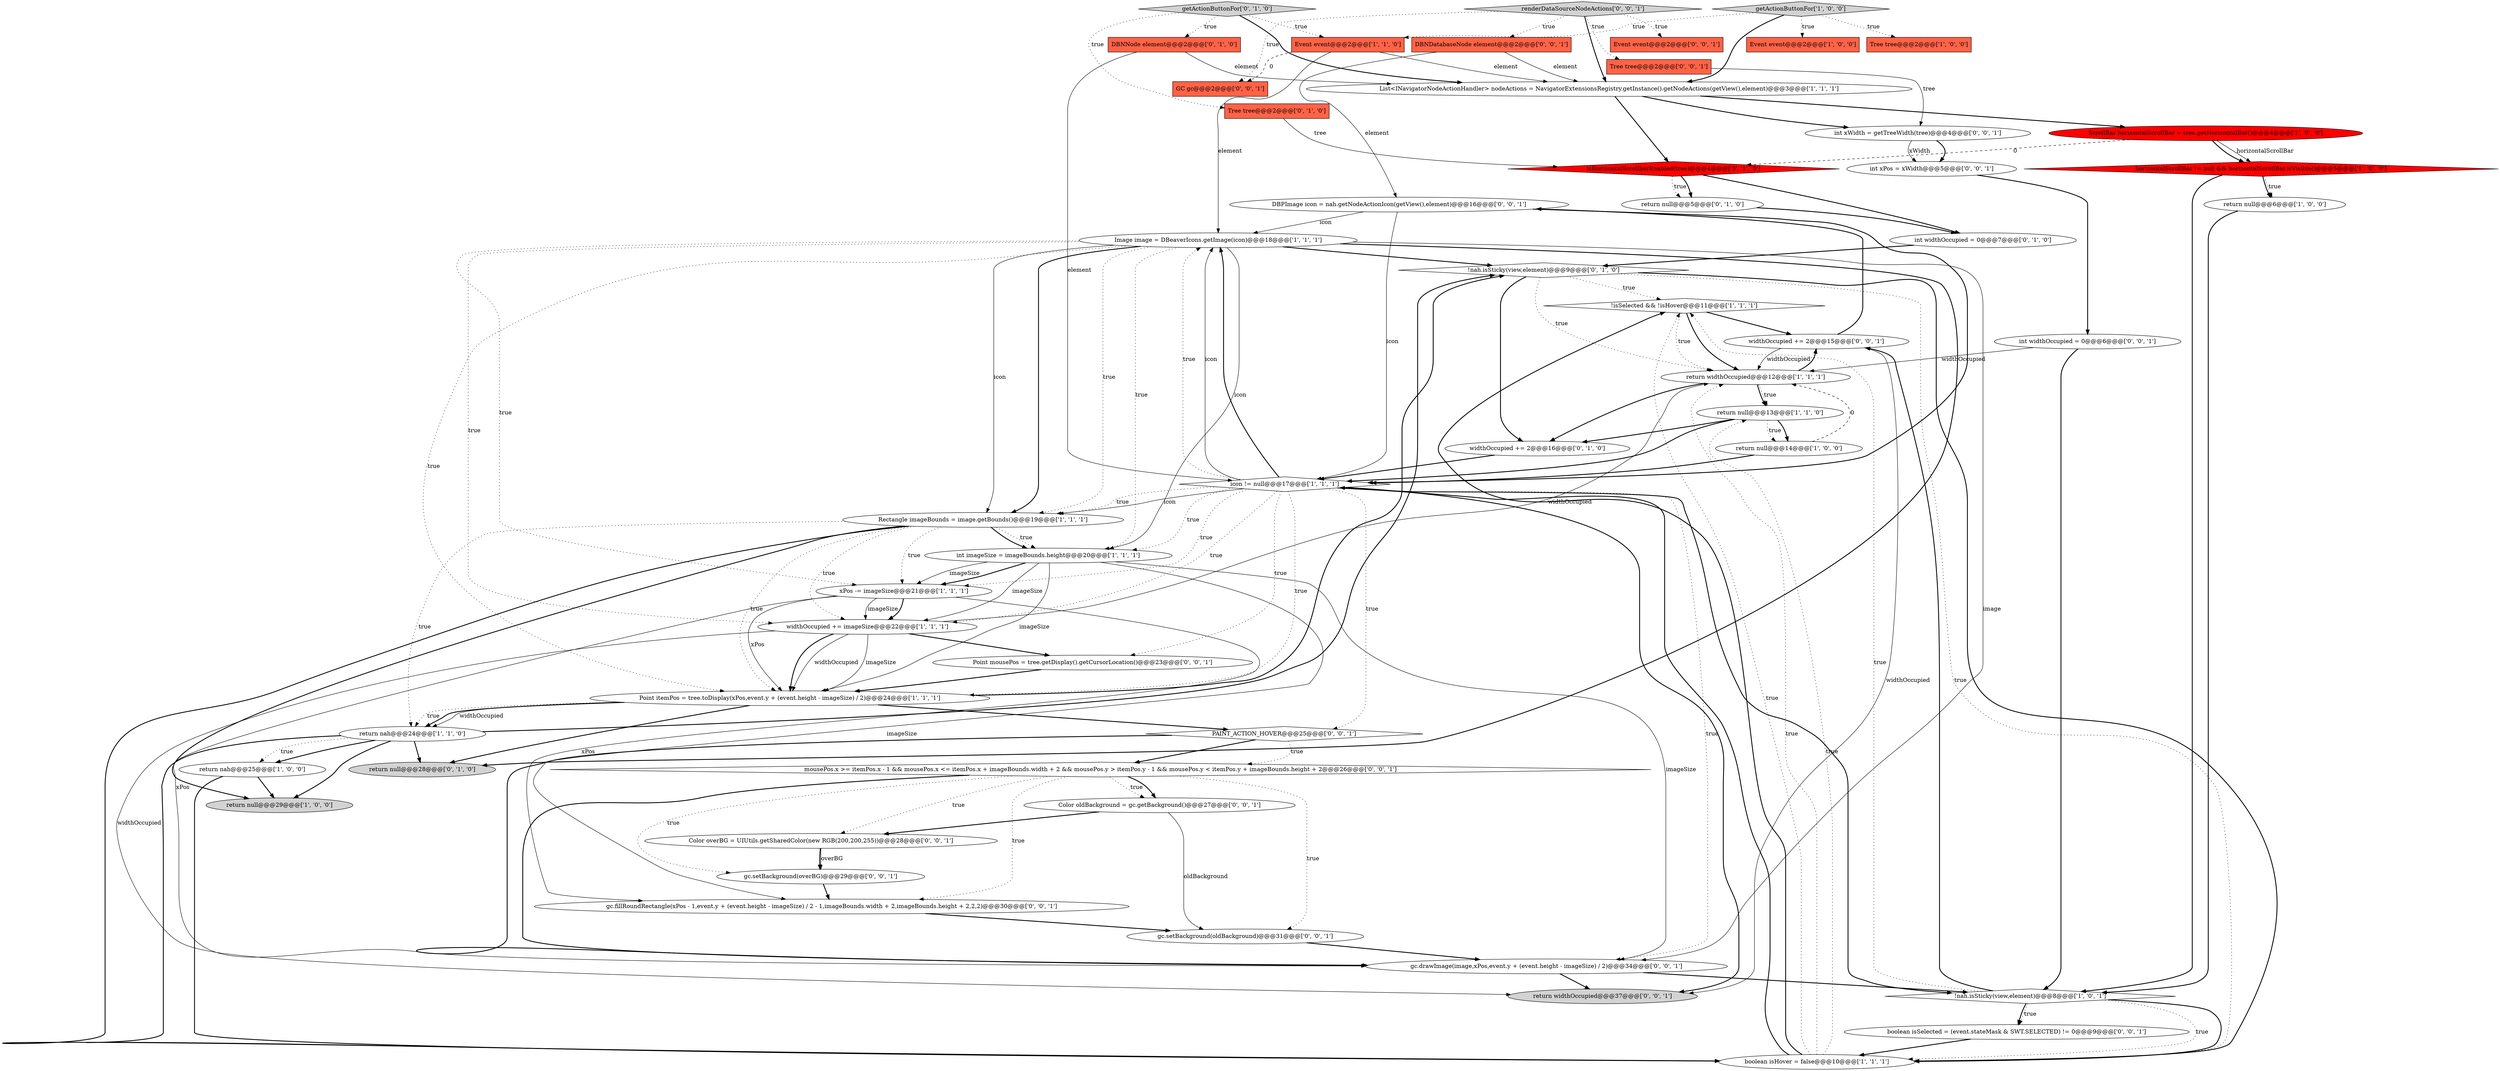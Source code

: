 digraph {
52 [style = filled, label = "DBPImage icon = nah.getNodeActionIcon(getView(),element)@@@16@@@['0', '0', '1']", fillcolor = white, shape = ellipse image = "AAA0AAABBB3BBB"];
11 [style = filled, label = "Tree tree@@@2@@@['1', '0', '0']", fillcolor = tomato, shape = box image = "AAA0AAABBB1BBB"];
30 [style = filled, label = "DBNNode element@@@2@@@['0', '1', '0']", fillcolor = tomato, shape = box image = "AAA0AAABBB2BBB"];
37 [style = filled, label = "Event event@@@2@@@['0', '0', '1']", fillcolor = tomato, shape = box image = "AAA0AAABBB3BBB"];
35 [style = filled, label = "Point mousePos = tree.getDisplay().getCursorLocation()@@@23@@@['0', '0', '1']", fillcolor = white, shape = ellipse image = "AAA0AAABBB3BBB"];
22 [style = filled, label = "return nah@@@25@@@['1', '0', '0']", fillcolor = white, shape = ellipse image = "AAA0AAABBB1BBB"];
50 [style = filled, label = "int xWidth = getTreeWidth(tree)@@@4@@@['0', '0', '1']", fillcolor = white, shape = ellipse image = "AAA0AAABBB3BBB"];
31 [style = filled, label = "!nah.isSticky(view,element)@@@9@@@['0', '1', '0']", fillcolor = white, shape = diamond image = "AAA0AAABBB2BBB"];
19 [style = filled, label = "Image image = DBeaverIcons.getImage(icon)@@@18@@@['1', '1', '1']", fillcolor = white, shape = ellipse image = "AAA0AAABBB1BBB"];
9 [style = filled, label = "horizontalScrollBar != null && horizontalScrollBar.isVisible()@@@5@@@['1', '0', '0']", fillcolor = red, shape = diamond image = "AAA1AAABBB1BBB"];
43 [style = filled, label = "Color oldBackground = gc.getBackground()@@@27@@@['0', '0', '1']", fillcolor = white, shape = ellipse image = "AAA0AAABBB3BBB"];
3 [style = filled, label = "getActionButtonFor['1', '0', '0']", fillcolor = lightgray, shape = diamond image = "AAA0AAABBB1BBB"];
2 [style = filled, label = "Point itemPos = tree.toDisplay(xPos,event.y + (event.height - imageSize) / 2)@@@24@@@['1', '1', '1']", fillcolor = white, shape = ellipse image = "AAA0AAABBB1BBB"];
41 [style = filled, label = "Color overBG = UIUtils.getSharedColor(new RGB(200,200,255))@@@28@@@['0', '0', '1']", fillcolor = white, shape = ellipse image = "AAA0AAABBB3BBB"];
38 [style = filled, label = "int widthOccupied = 0@@@6@@@['0', '0', '1']", fillcolor = white, shape = ellipse image = "AAA0AAABBB3BBB"];
42 [style = filled, label = "gc.drawImage(image,xPos,event.y + (event.height - imageSize) / 2)@@@34@@@['0', '0', '1']", fillcolor = white, shape = ellipse image = "AAA0AAABBB3BBB"];
1 [style = filled, label = "!isSelected && !isHover@@@11@@@['1', '1', '1']", fillcolor = white, shape = diamond image = "AAA0AAABBB1BBB"];
39 [style = filled, label = "gc.setBackground(overBG)@@@29@@@['0', '0', '1']", fillcolor = white, shape = ellipse image = "AAA0AAABBB3BBB"];
34 [style = filled, label = "boolean isSelected = (event.stateMask & SWT.SELECTED) != 0@@@9@@@['0', '0', '1']", fillcolor = white, shape = ellipse image = "AAA0AAABBB3BBB"];
25 [style = filled, label = "isHorizontalScrollbarEnabled(tree)@@@4@@@['0', '1', '0']", fillcolor = red, shape = diamond image = "AAA1AAABBB2BBB"];
18 [style = filled, label = "boolean isHover = false@@@10@@@['1', '1', '1']", fillcolor = white, shape = ellipse image = "AAA0AAABBB1BBB"];
36 [style = filled, label = "Tree tree@@@2@@@['0', '0', '1']", fillcolor = tomato, shape = box image = "AAA0AAABBB3BBB"];
26 [style = filled, label = "Tree tree@@@2@@@['0', '1', '0']", fillcolor = tomato, shape = box image = "AAA0AAABBB2BBB"];
16 [style = filled, label = "widthOccupied += imageSize@@@22@@@['1', '1', '1']", fillcolor = white, shape = ellipse image = "AAA0AAABBB1BBB"];
6 [style = filled, label = "return null@@@13@@@['1', '1', '0']", fillcolor = white, shape = ellipse image = "AAA0AAABBB1BBB"];
24 [style = filled, label = "return null@@@28@@@['0', '1', '0']", fillcolor = lightgray, shape = ellipse image = "AAA0AAABBB2BBB"];
46 [style = filled, label = "GC gc@@@2@@@['0', '0', '1']", fillcolor = tomato, shape = box image = "AAA0AAABBB3BBB"];
40 [style = filled, label = "widthOccupied += 2@@@15@@@['0', '0', '1']", fillcolor = white, shape = ellipse image = "AAA0AAABBB3BBB"];
29 [style = filled, label = "getActionButtonFor['0', '1', '0']", fillcolor = lightgray, shape = diamond image = "AAA0AAABBB2BBB"];
7 [style = filled, label = "return nah@@@24@@@['1', '1', '0']", fillcolor = white, shape = ellipse image = "AAA0AAABBB1BBB"];
10 [style = filled, label = "xPos -= imageSize@@@21@@@['1', '1', '1']", fillcolor = white, shape = ellipse image = "AAA0AAABBB1BBB"];
51 [style = filled, label = "return widthOccupied@@@37@@@['0', '0', '1']", fillcolor = lightgray, shape = ellipse image = "AAA0AAABBB3BBB"];
0 [style = filled, label = "int imageSize = imageBounds.height@@@20@@@['1', '1', '1']", fillcolor = white, shape = ellipse image = "AAA0AAABBB1BBB"];
15 [style = filled, label = "return widthOccupied@@@12@@@['1', '1', '1']", fillcolor = white, shape = ellipse image = "AAA0AAABBB1BBB"];
17 [style = filled, label = "icon != null@@@17@@@['1', '1', '1']", fillcolor = white, shape = diamond image = "AAA0AAABBB1BBB"];
14 [style = filled, label = "Event event@@@2@@@['1', '1', '0']", fillcolor = tomato, shape = box image = "AAA0AAABBB1BBB"];
33 [style = filled, label = "int xPos = xWidth@@@5@@@['0', '0', '1']", fillcolor = white, shape = ellipse image = "AAA0AAABBB3BBB"];
8 [style = filled, label = "Event event@@@2@@@['1', '0', '0']", fillcolor = tomato, shape = box image = "AAA0AAABBB1BBB"];
4 [style = filled, label = "return null@@@6@@@['1', '0', '0']", fillcolor = white, shape = ellipse image = "AAA0AAABBB1BBB"];
27 [style = filled, label = "int widthOccupied = 0@@@7@@@['0', '1', '0']", fillcolor = white, shape = ellipse image = "AAA0AAABBB2BBB"];
48 [style = filled, label = "gc.setBackground(oldBackground)@@@31@@@['0', '0', '1']", fillcolor = white, shape = ellipse image = "AAA0AAABBB3BBB"];
53 [style = filled, label = "mousePos.x >= itemPos.x - 1 && mousePos.x <= itemPos.x + imageBounds.width + 2 && mousePos.y > itemPos.y - 1 && mousePos.y < itemPos.y + imageBounds.height + 2@@@26@@@['0', '0', '1']", fillcolor = white, shape = diamond image = "AAA0AAABBB3BBB"];
32 [style = filled, label = "return null@@@5@@@['0', '1', '0']", fillcolor = white, shape = ellipse image = "AAA0AAABBB2BBB"];
12 [style = filled, label = "!nah.isSticky(view,element)@@@8@@@['1', '0', '1']", fillcolor = white, shape = diamond image = "AAA0AAABBB1BBB"];
44 [style = filled, label = "gc.fillRoundRectangle(xPos - 1,event.y + (event.height - imageSize) / 2 - 1,imageBounds.width + 2,imageBounds.height + 2,2,2)@@@30@@@['0', '0', '1']", fillcolor = white, shape = ellipse image = "AAA0AAABBB3BBB"];
47 [style = filled, label = "renderDataSourceNodeActions['0', '0', '1']", fillcolor = lightgray, shape = diamond image = "AAA0AAABBB3BBB"];
13 [style = filled, label = "Rectangle imageBounds = image.getBounds()@@@19@@@['1', '1', '1']", fillcolor = white, shape = ellipse image = "AAA0AAABBB1BBB"];
20 [style = filled, label = "return null@@@29@@@['1', '0', '0']", fillcolor = lightgray, shape = ellipse image = "AAA0AAABBB1BBB"];
21 [style = filled, label = "return null@@@14@@@['1', '0', '0']", fillcolor = white, shape = ellipse image = "AAA0AAABBB1BBB"];
23 [style = filled, label = "ScrollBar horizontalScrollBar = tree.getHorizontalBar()@@@4@@@['1', '0', '0']", fillcolor = red, shape = ellipse image = "AAA1AAABBB1BBB"];
45 [style = filled, label = "DBNDatabaseNode element@@@2@@@['0', '0', '1']", fillcolor = tomato, shape = box image = "AAA0AAABBB3BBB"];
49 [style = filled, label = "PAINT_ACTION_HOVER@@@25@@@['0', '0', '1']", fillcolor = white, shape = diamond image = "AAA0AAABBB3BBB"];
5 [style = filled, label = "List<INavigatorNodeActionHandler> nodeActions = NavigatorExtensionsRegistry.getInstance().getNodeActions(getView(),element)@@@3@@@['1', '1', '1']", fillcolor = white, shape = ellipse image = "AAA0AAABBB1BBB"];
28 [style = filled, label = "widthOccupied += 2@@@16@@@['0', '1', '0']", fillcolor = white, shape = ellipse image = "AAA0AAABBB2BBB"];
36->50 [style = solid, label="tree"];
19->10 [style = dotted, label="true"];
14->19 [style = solid, label="element"];
29->5 [style = bold, label=""];
53->41 [style = dotted, label="true"];
23->25 [style = dashed, label="0"];
53->39 [style = dotted, label="true"];
18->15 [style = dotted, label="true"];
17->35 [style = dotted, label="true"];
34->18 [style = bold, label=""];
38->12 [style = bold, label=""];
7->31 [style = bold, label=""];
40->51 [style = solid, label="widthOccupied"];
13->10 [style = dotted, label="true"];
29->26 [style = dotted, label="true"];
47->37 [style = dotted, label="true"];
23->9 [style = solid, label="horizontalScrollBar"];
19->24 [style = bold, label=""];
12->40 [style = bold, label=""];
45->52 [style = solid, label="element"];
3->5 [style = bold, label=""];
16->2 [style = solid, label="widthOccupied"];
2->49 [style = bold, label=""];
29->14 [style = dotted, label="true"];
47->46 [style = dotted, label="true"];
12->18 [style = bold, label=""];
19->13 [style = solid, label="icon"];
17->2 [style = dotted, label="true"];
2->24 [style = bold, label=""];
53->43 [style = dotted, label="true"];
21->15 [style = dashed, label="0"];
30->5 [style = solid, label="element"];
12->34 [style = dotted, label="true"];
2->31 [style = bold, label=""];
25->32 [style = dotted, label="true"];
53->48 [style = dotted, label="true"];
5->23 [style = bold, label=""];
14->5 [style = solid, label="element"];
10->16 [style = solid, label="imageSize"];
40->52 [style = bold, label=""];
49->53 [style = dotted, label="true"];
2->7 [style = solid, label="widthOccupied"];
38->15 [style = solid, label="widthOccupied"];
27->31 [style = bold, label=""];
0->44 [style = solid, label="imageSize"];
12->18 [style = dotted, label="true"];
13->7 [style = dotted, label="true"];
19->42 [style = solid, label="image"];
0->16 [style = solid, label="imageSize"];
5->25 [style = bold, label=""];
17->51 [style = bold, label=""];
18->6 [style = dotted, label="true"];
17->16 [style = dotted, label="true"];
43->48 [style = solid, label="oldBackground"];
25->27 [style = bold, label=""];
7->24 [style = bold, label=""];
22->18 [style = bold, label=""];
19->13 [style = bold, label=""];
16->15 [style = solid, label="widthOccupied"];
18->1 [style = bold, label=""];
22->20 [style = bold, label=""];
13->0 [style = dotted, label="true"];
16->51 [style = solid, label="widthOccupied"];
19->0 [style = dotted, label="true"];
1->15 [style = dotted, label="true"];
31->15 [style = dotted, label="true"];
9->4 [style = dotted, label="true"];
47->36 [style = dotted, label="true"];
31->28 [style = bold, label=""];
7->22 [style = dotted, label="true"];
53->43 [style = bold, label=""];
10->2 [style = solid, label="xPos"];
50->33 [style = solid, label="xWidth"];
13->18 [style = bold, label=""];
13->0 [style = bold, label=""];
0->2 [style = solid, label="imageSize"];
6->17 [style = bold, label=""];
13->16 [style = dotted, label="true"];
52->17 [style = solid, label="icon"];
6->21 [style = bold, label=""];
26->25 [style = solid, label="tree"];
18->1 [style = dotted, label="true"];
45->5 [style = solid, label="element"];
35->2 [style = bold, label=""];
53->42 [style = bold, label=""];
0->42 [style = solid, label="imageSize"];
32->27 [style = bold, label=""];
7->20 [style = bold, label=""];
14->46 [style = dashed, label="0"];
16->2 [style = solid, label="imageSize"];
19->0 [style = solid, label="icon"];
31->18 [style = dotted, label="true"];
42->51 [style = bold, label=""];
3->14 [style = dotted, label="true"];
13->2 [style = dotted, label="true"];
7->22 [style = bold, label=""];
17->12 [style = bold, label=""];
10->16 [style = bold, label=""];
15->28 [style = bold, label=""];
31->1 [style = dotted, label="true"];
17->13 [style = solid, label="icon"];
17->42 [style = dotted, label="true"];
53->44 [style = dotted, label="true"];
47->5 [style = bold, label=""];
17->19 [style = dotted, label="true"];
40->15 [style = solid, label="widthOccupied"];
0->10 [style = solid, label="imageSize"];
7->18 [style = bold, label=""];
4->12 [style = bold, label=""];
28->17 [style = bold, label=""];
43->41 [style = bold, label=""];
15->40 [style = bold, label=""];
50->33 [style = bold, label=""];
9->12 [style = bold, label=""];
10->42 [style = solid, label="xPos"];
6->21 [style = dotted, label="true"];
17->19 [style = solid, label="icon"];
3->11 [style = dotted, label="true"];
49->42 [style = bold, label=""];
17->0 [style = dotted, label="true"];
41->39 [style = solid, label="overBG"];
39->44 [style = bold, label=""];
1->40 [style = bold, label=""];
19->31 [style = bold, label=""];
19->2 [style = dotted, label="true"];
17->49 [style = dotted, label="true"];
1->15 [style = bold, label=""];
9->4 [style = bold, label=""];
47->45 [style = dotted, label="true"];
25->32 [style = bold, label=""];
18->17 [style = bold, label=""];
12->1 [style = dotted, label="true"];
31->18 [style = bold, label=""];
12->34 [style = bold, label=""];
15->6 [style = bold, label=""];
19->13 [style = dotted, label="true"];
42->12 [style = bold, label=""];
16->2 [style = bold, label=""];
48->42 [style = bold, label=""];
30->17 [style = solid, label="element"];
52->17 [style = bold, label=""];
17->19 [style = bold, label=""];
49->53 [style = bold, label=""];
17->10 [style = dotted, label="true"];
0->10 [style = bold, label=""];
44->48 [style = bold, label=""];
15->6 [style = dotted, label="true"];
2->7 [style = dotted, label="true"];
10->44 [style = solid, label="xPos"];
19->16 [style = dotted, label="true"];
29->30 [style = dotted, label="true"];
52->19 [style = solid, label="icon"];
33->38 [style = bold, label=""];
2->7 [style = bold, label=""];
16->35 [style = bold, label=""];
41->39 [style = bold, label=""];
5->50 [style = bold, label=""];
3->8 [style = dotted, label="true"];
17->13 [style = dotted, label="true"];
23->9 [style = bold, label=""];
21->17 [style = bold, label=""];
6->28 [style = bold, label=""];
13->20 [style = bold, label=""];
}
